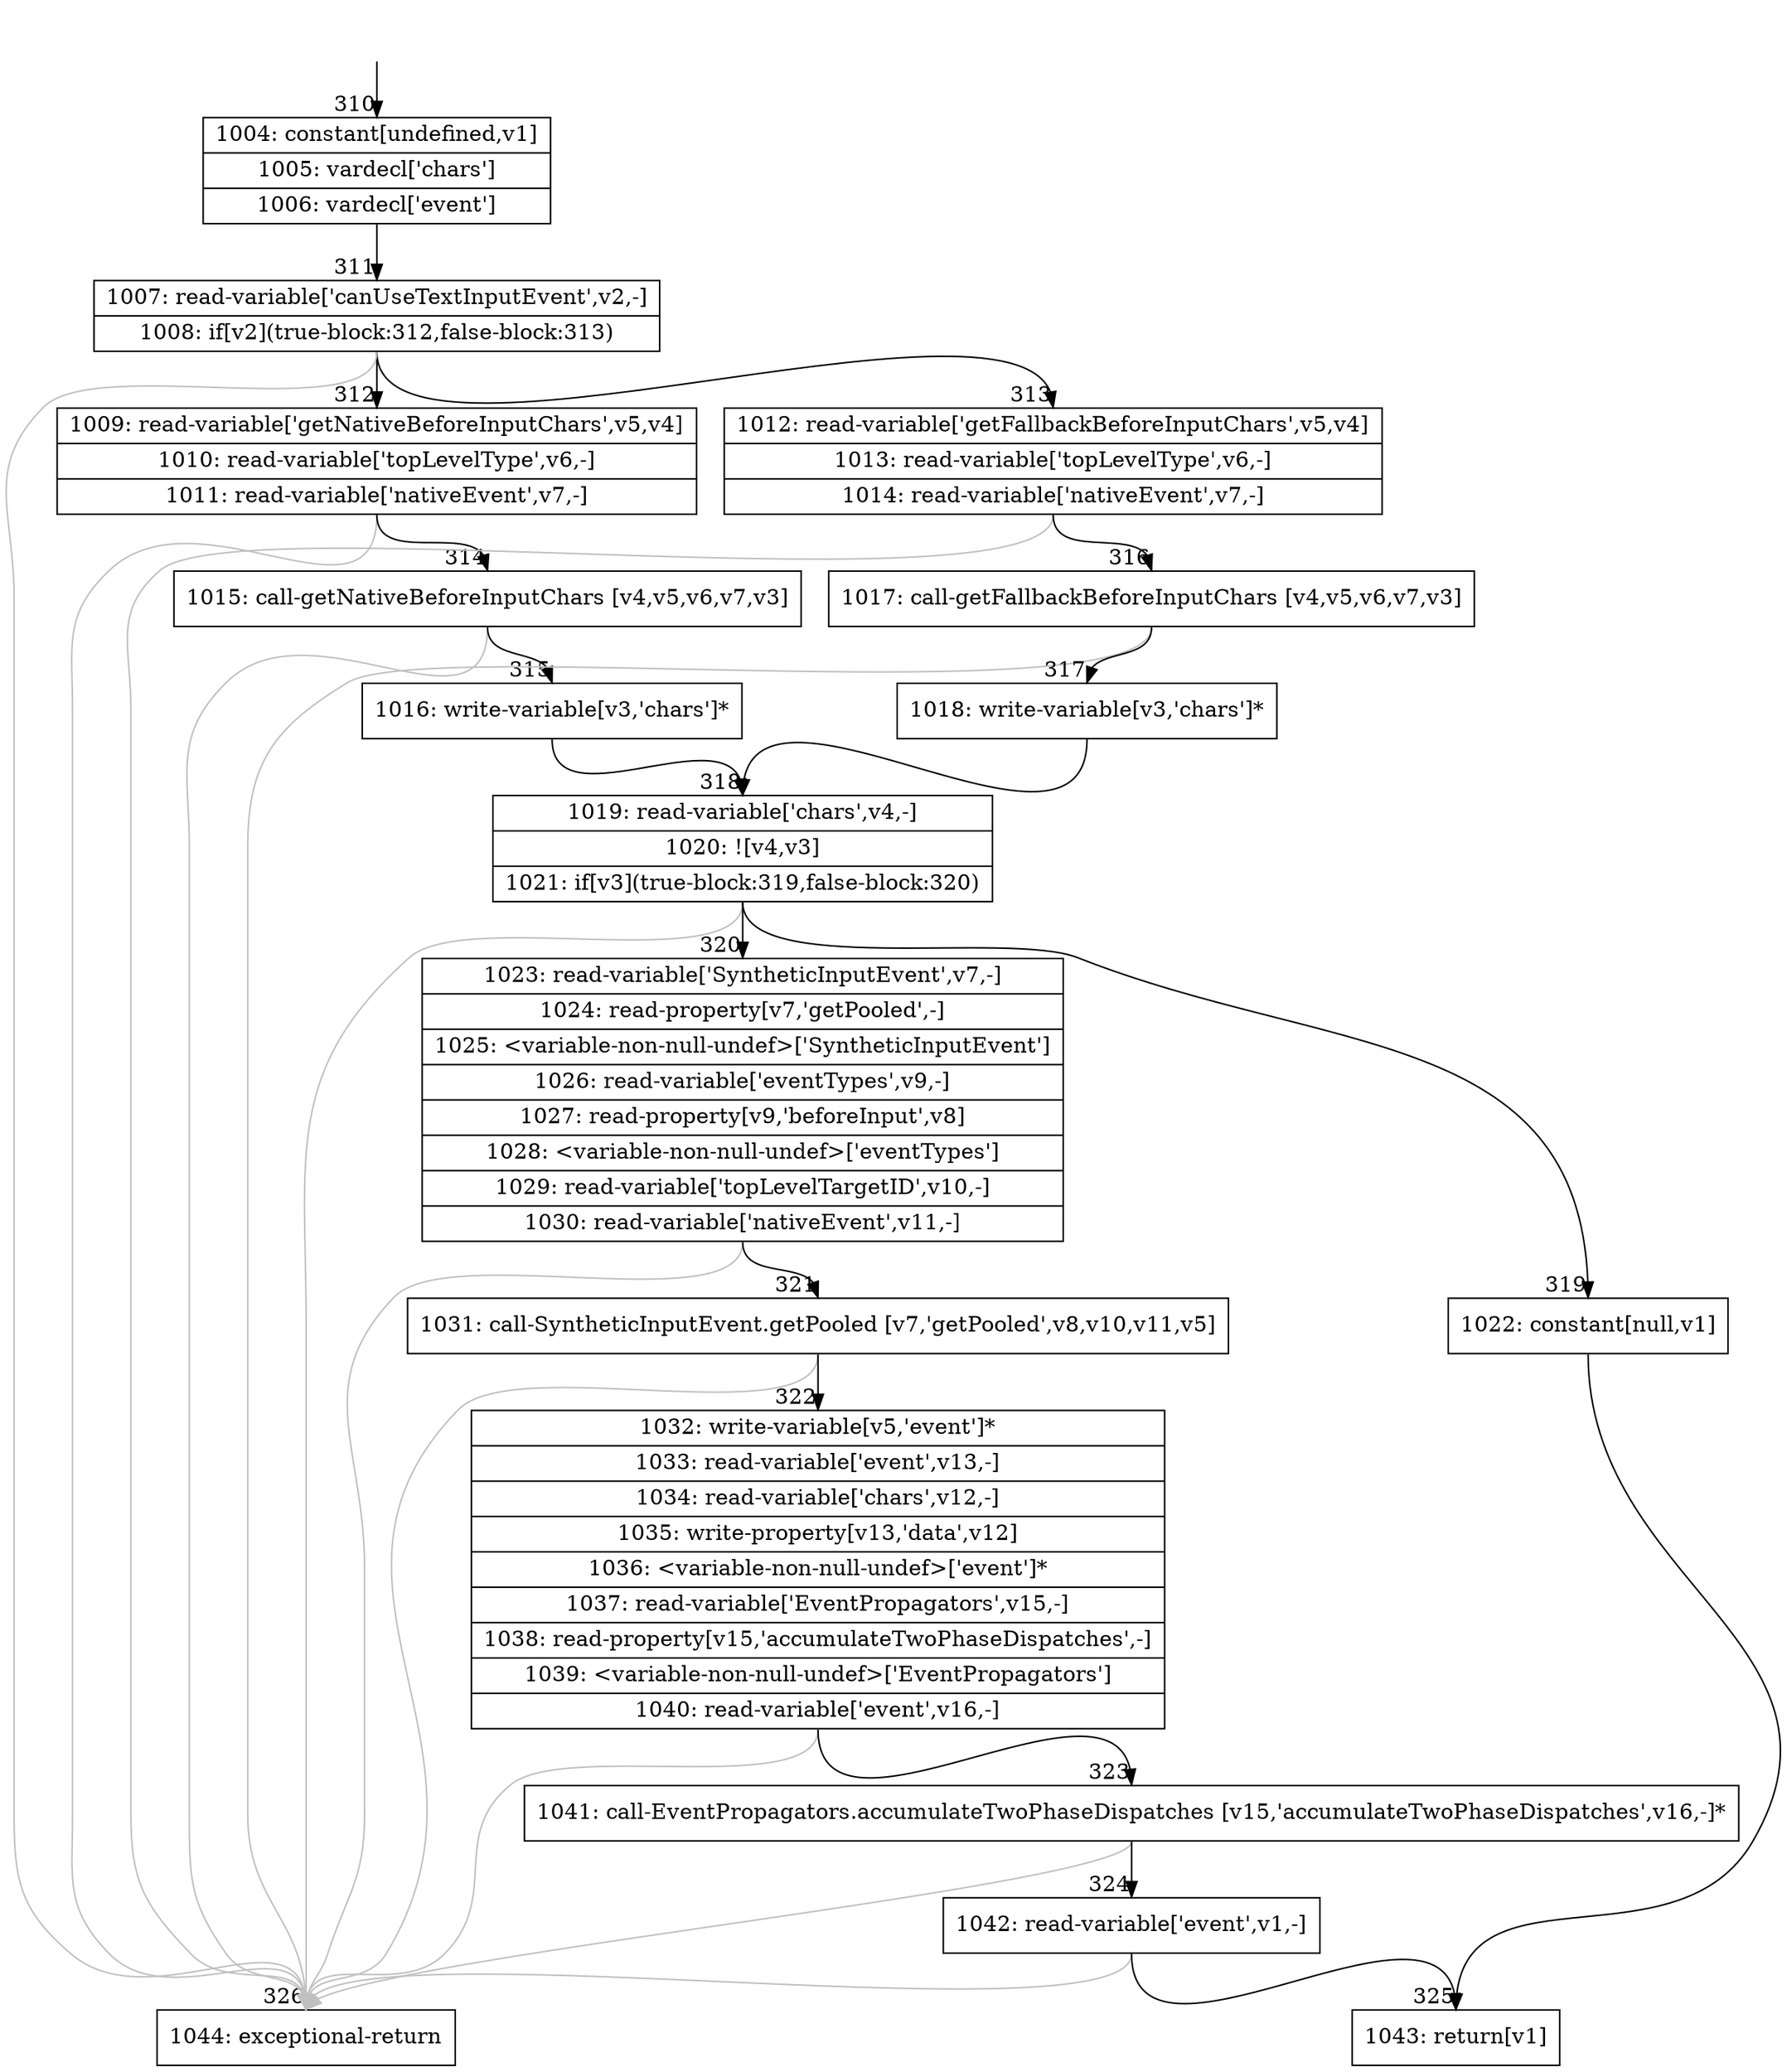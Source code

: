digraph {
rankdir="TD"
BB_entry21[shape=none,label=""];
BB_entry21 -> BB310 [tailport=s, headport=n, headlabel="    310"]
BB310 [shape=record label="{1004: constant[undefined,v1]|1005: vardecl['chars']|1006: vardecl['event']}" ] 
BB310 -> BB311 [tailport=s, headport=n, headlabel="      311"]
BB311 [shape=record label="{1007: read-variable['canUseTextInputEvent',v2,-]|1008: if[v2](true-block:312,false-block:313)}" ] 
BB311 -> BB312 [tailport=s, headport=n, headlabel="      312"]
BB311 -> BB313 [tailport=s, headport=n, headlabel="      313"]
BB311 -> BB326 [tailport=s, headport=n, color=gray, headlabel="      326"]
BB312 [shape=record label="{1009: read-variable['getNativeBeforeInputChars',v5,v4]|1010: read-variable['topLevelType',v6,-]|1011: read-variable['nativeEvent',v7,-]}" ] 
BB312 -> BB314 [tailport=s, headport=n, headlabel="      314"]
BB312 -> BB326 [tailport=s, headport=n, color=gray]
BB313 [shape=record label="{1012: read-variable['getFallbackBeforeInputChars',v5,v4]|1013: read-variable['topLevelType',v6,-]|1014: read-variable['nativeEvent',v7,-]}" ] 
BB313 -> BB316 [tailport=s, headport=n, headlabel="      316"]
BB313 -> BB326 [tailport=s, headport=n, color=gray]
BB314 [shape=record label="{1015: call-getNativeBeforeInputChars [v4,v5,v6,v7,v3]}" ] 
BB314 -> BB315 [tailport=s, headport=n, headlabel="      315"]
BB314 -> BB326 [tailport=s, headport=n, color=gray]
BB315 [shape=record label="{1016: write-variable[v3,'chars']*}" ] 
BB315 -> BB318 [tailport=s, headport=n, headlabel="      318"]
BB316 [shape=record label="{1017: call-getFallbackBeforeInputChars [v4,v5,v6,v7,v3]}" ] 
BB316 -> BB317 [tailport=s, headport=n, headlabel="      317"]
BB316 -> BB326 [tailport=s, headport=n, color=gray]
BB317 [shape=record label="{1018: write-variable[v3,'chars']*}" ] 
BB317 -> BB318 [tailport=s, headport=n]
BB318 [shape=record label="{1019: read-variable['chars',v4,-]|1020: ![v4,v3]|1021: if[v3](true-block:319,false-block:320)}" ] 
BB318 -> BB319 [tailport=s, headport=n, headlabel="      319"]
BB318 -> BB320 [tailport=s, headport=n, headlabel="      320"]
BB318 -> BB326 [tailport=s, headport=n, color=gray]
BB319 [shape=record label="{1022: constant[null,v1]}" ] 
BB319 -> BB325 [tailport=s, headport=n, headlabel="      325"]
BB320 [shape=record label="{1023: read-variable['SyntheticInputEvent',v7,-]|1024: read-property[v7,'getPooled',-]|1025: \<variable-non-null-undef\>['SyntheticInputEvent']|1026: read-variable['eventTypes',v9,-]|1027: read-property[v9,'beforeInput',v8]|1028: \<variable-non-null-undef\>['eventTypes']|1029: read-variable['topLevelTargetID',v10,-]|1030: read-variable['nativeEvent',v11,-]}" ] 
BB320 -> BB321 [tailport=s, headport=n, headlabel="      321"]
BB320 -> BB326 [tailport=s, headport=n, color=gray]
BB321 [shape=record label="{1031: call-SyntheticInputEvent.getPooled [v7,'getPooled',v8,v10,v11,v5]}" ] 
BB321 -> BB322 [tailport=s, headport=n, headlabel="      322"]
BB321 -> BB326 [tailport=s, headport=n, color=gray]
BB322 [shape=record label="{1032: write-variable[v5,'event']*|1033: read-variable['event',v13,-]|1034: read-variable['chars',v12,-]|1035: write-property[v13,'data',v12]|1036: \<variable-non-null-undef\>['event']*|1037: read-variable['EventPropagators',v15,-]|1038: read-property[v15,'accumulateTwoPhaseDispatches',-]|1039: \<variable-non-null-undef\>['EventPropagators']|1040: read-variable['event',v16,-]}" ] 
BB322 -> BB323 [tailport=s, headport=n, headlabel="      323"]
BB322 -> BB326 [tailport=s, headport=n, color=gray]
BB323 [shape=record label="{1041: call-EventPropagators.accumulateTwoPhaseDispatches [v15,'accumulateTwoPhaseDispatches',v16,-]*}" ] 
BB323 -> BB324 [tailport=s, headport=n, headlabel="      324"]
BB323 -> BB326 [tailport=s, headport=n, color=gray]
BB324 [shape=record label="{1042: read-variable['event',v1,-]}" ] 
BB324 -> BB325 [tailport=s, headport=n]
BB324 -> BB326 [tailport=s, headport=n, color=gray]
BB325 [shape=record label="{1043: return[v1]}" ] 
BB326 [shape=record label="{1044: exceptional-return}" ] 
//#$~ 618
}

